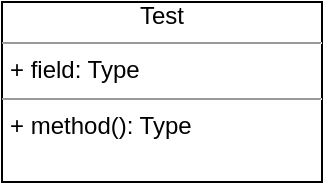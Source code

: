 <mxfile>
    <diagram id="pcUdSBP4XyDHF_xaqiNT" name="Seite-1">
        <mxGraphModel dx="1000" dy="454" grid="1" gridSize="10" guides="1" tooltips="1" connect="1" arrows="1" fold="1" page="1" pageScale="1" pageWidth="827" pageHeight="1169" math="0" shadow="0">
            <root>
                <mxCell id="0"/>
                <mxCell id="1" parent="0"/>
                <mxCell id="7" value="&lt;div align=&quot;center&quot;&gt;Test&lt;br&gt;&lt;/div&gt;&lt;hr size=&quot;1&quot;&gt;&lt;p style=&quot;margin:0px;margin-left:4px;&quot;&gt;+ field: Type&lt;/p&gt;&lt;hr size=&quot;1&quot;&gt;&lt;p style=&quot;margin:0px;margin-left:4px;&quot;&gt;+ method(): Type&lt;/p&gt;" style="verticalAlign=top;align=left;overflow=fill;fontSize=12;fontFamily=Helvetica;html=1;" vertex="1" parent="1">
                    <mxGeometry x="310" y="190" width="160" height="90" as="geometry"/>
                </mxCell>
            </root>
        </mxGraphModel>
    </diagram>
</mxfile>